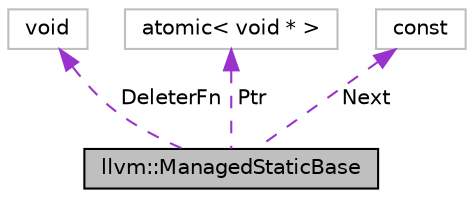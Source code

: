 digraph "llvm::ManagedStaticBase"
{
 // LATEX_PDF_SIZE
  bgcolor="transparent";
  edge [fontname="Helvetica",fontsize="10",labelfontname="Helvetica",labelfontsize="10"];
  node [fontname="Helvetica",fontsize="10",shape=record];
  Node1 [label="llvm::ManagedStaticBase",height=0.2,width=0.4,color="black", fillcolor="grey75", style="filled", fontcolor="black",tooltip="ManagedStaticBase - Common base class for ManagedStatic instances."];
  Node2 -> Node1 [dir="back",color="darkorchid3",fontsize="10",style="dashed",label=" DeleterFn" ,fontname="Helvetica"];
  Node2 [label="void",height=0.2,width=0.4,color="grey75",tooltip=" "];
  Node3 -> Node1 [dir="back",color="darkorchid3",fontsize="10",style="dashed",label=" Ptr" ,fontname="Helvetica"];
  Node3 [label="atomic\< void * \>",height=0.2,width=0.4,color="grey75",tooltip=" "];
  Node4 -> Node1 [dir="back",color="darkorchid3",fontsize="10",style="dashed",label=" Next" ,fontname="Helvetica"];
  Node4 [label="const",height=0.2,width=0.4,color="grey75",tooltip=" "];
}
